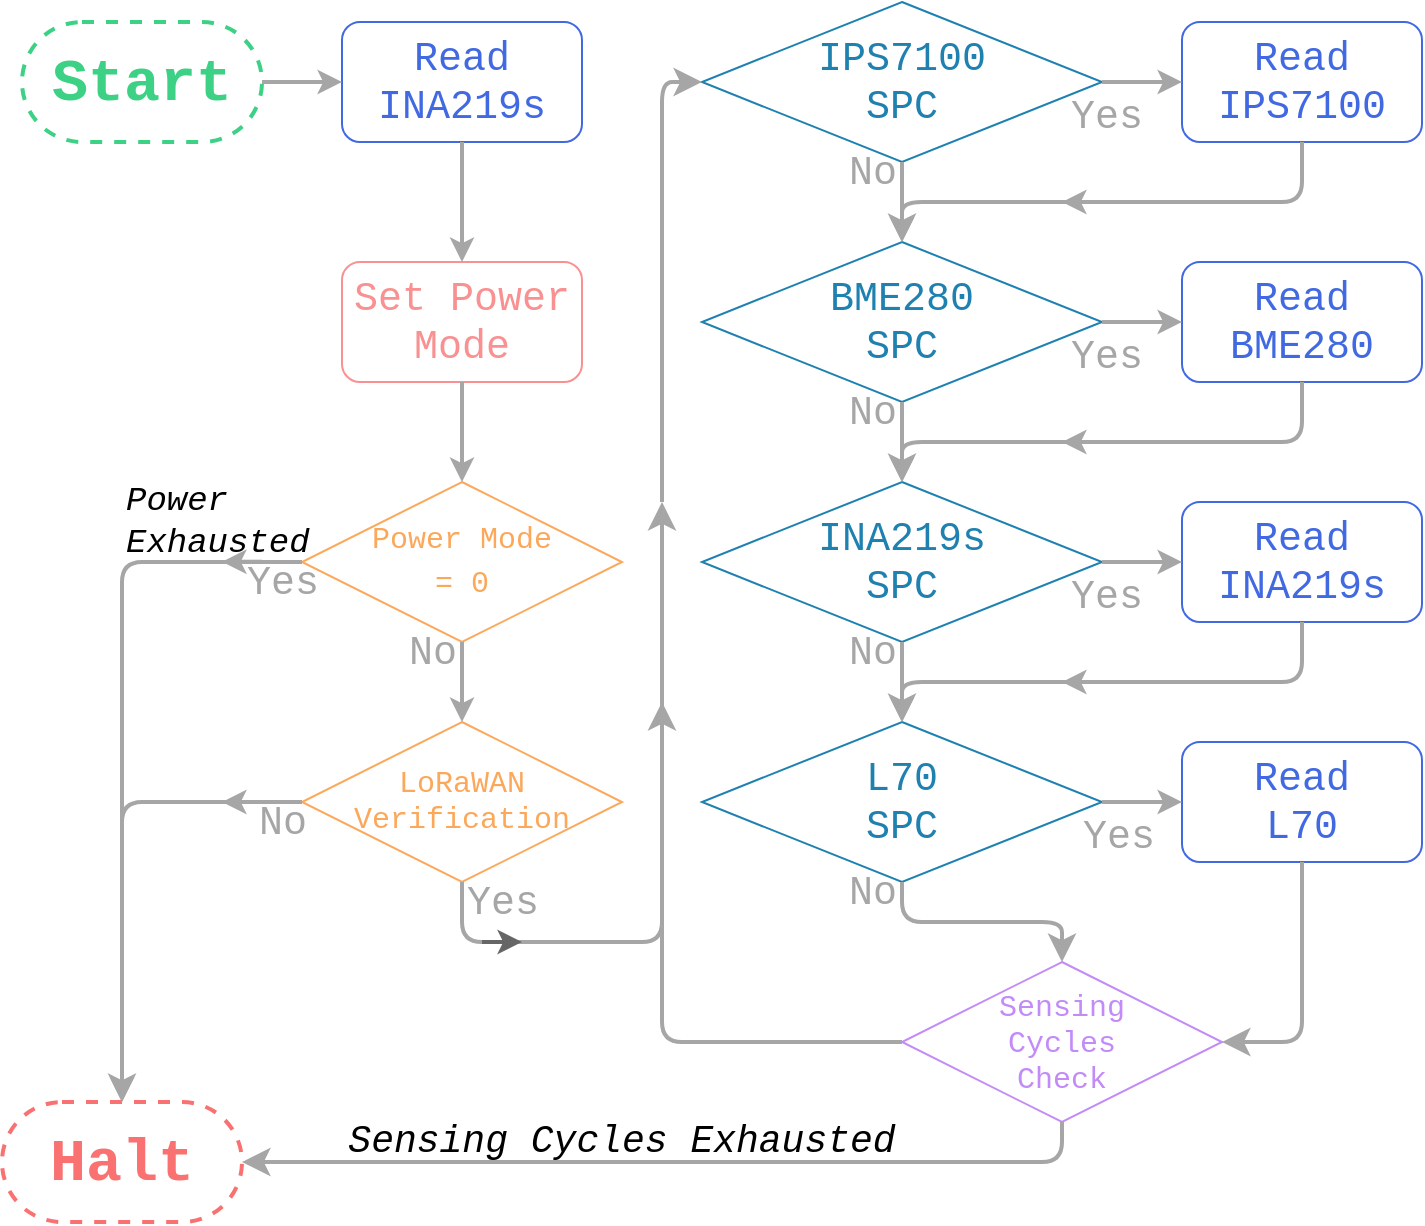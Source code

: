 <mxfile version="24.8.4">
  <diagram name="Page-1" id="m-hdq2T-ttEnODXYo0wn">
    <mxGraphModel dx="1506" dy="963" grid="1" gridSize="10" guides="1" tooltips="1" connect="1" arrows="1" fold="1" page="1" pageScale="1" pageWidth="1169" pageHeight="827" math="0" shadow="0">
      <root>
        <mxCell id="0" />
        <mxCell id="1" parent="0" />
        <mxCell id="Z7rAsoOcoWFiMxSJse_U-8" value="&lt;font face=&quot;Courier New&quot; style=&quot;font-size: 20px;&quot;&gt;No&lt;/font&gt;" style="edgeLabel;html=1;align=center;verticalAlign=middle;resizable=0;points=[];fontColor=#A6A6A6;" parent="1" vertex="1" connectable="0">
          <mxGeometry x="240" y="360.002" as="geometry">
            <mxPoint x="5" y="5" as="offset" />
          </mxGeometry>
        </mxCell>
        <mxCell id="Z7rAsoOcoWFiMxSJse_U-3" value="&lt;font face=&quot;Courier New&quot; style=&quot;font-size: 20px;&quot;&gt;No&lt;/font&gt;" style="edgeLabel;html=1;align=center;verticalAlign=middle;resizable=0;points=[];fontColor=#A6A6A6;" parent="1" vertex="1" connectable="0">
          <mxGeometry x="460" y="120.002" as="geometry">
            <mxPoint x="5" y="5" as="offset" />
          </mxGeometry>
        </mxCell>
        <mxCell id="Z7rAsoOcoWFiMxSJse_U-2" value="&lt;font face=&quot;Courier New&quot; style=&quot;font-size: 20px;&quot;&gt;No&lt;/font&gt;" style="edgeLabel;html=1;align=center;verticalAlign=middle;resizable=0;points=[];fontColor=#A6A6A6;" parent="1" vertex="1" connectable="0">
          <mxGeometry x="460" y="240.002" as="geometry">
            <mxPoint x="5" y="5" as="offset" />
          </mxGeometry>
        </mxCell>
        <mxCell id="Z7rAsoOcoWFiMxSJse_U-1" value="&lt;font face=&quot;Courier New&quot; style=&quot;font-size: 20px;&quot;&gt;No&lt;/font&gt;" style="edgeLabel;html=1;align=center;verticalAlign=middle;resizable=0;points=[];fontColor=#A6A6A6;" parent="1" vertex="1" connectable="0">
          <mxGeometry x="460" y="360.002" as="geometry">
            <mxPoint x="5" y="5" as="offset" />
          </mxGeometry>
        </mxCell>
        <mxCell id="mAioPvJ35c6o3KTTYfeK-92" value="&lt;font face=&quot;Courier New&quot; style=&quot;font-size: 20px;&quot;&gt;No&lt;/font&gt;" style="edgeLabel;html=1;align=center;verticalAlign=middle;resizable=0;points=[];fontColor=#A6A6A6;" parent="1" vertex="1" connectable="0">
          <mxGeometry x="460" y="480.002" as="geometry">
            <mxPoint x="5" y="5" as="offset" />
          </mxGeometry>
        </mxCell>
        <mxCell id="mAioPvJ35c6o3KTTYfeK-108" value="&lt;span style=&quot;font-family: &amp;quot;Courier New&amp;quot;; font-size: 20px;&quot;&gt;Yes&lt;/span&gt;" style="edgeLabel;html=1;align=center;verticalAlign=middle;resizable=0;points=[];fontColor=#A6A6A6;" parent="1" vertex="1" connectable="0">
          <mxGeometry x="280" y="490.002" as="geometry" />
        </mxCell>
        <mxCell id="mAioPvJ35c6o3KTTYfeK-102" value="&lt;span style=&quot;font-family: &amp;quot;Courier New&amp;quot;; font-size: 20px;&quot;&gt;No&lt;/span&gt;" style="edgeLabel;html=1;align=center;verticalAlign=middle;resizable=0;points=[];fontColor=#A6A6A6;" parent="1" vertex="1" connectable="0">
          <mxGeometry x="170" y="450.002" as="geometry" />
        </mxCell>
        <mxCell id="mAioPvJ35c6o3KTTYfeK-101" value="&lt;span style=&quot;font-family: &amp;quot;Courier New&amp;quot;; font-size: 20px;&quot;&gt;Yes&lt;/span&gt;" style="edgeLabel;html=1;align=center;verticalAlign=middle;resizable=0;points=[];fontColor=#A6A6A6;" parent="1" vertex="1" connectable="0">
          <mxGeometry x="170" y="330.002" as="geometry" />
        </mxCell>
        <mxCell id="mAioPvJ35c6o3KTTYfeK-96" value="&lt;font face=&quot;Courier New&quot; style=&quot;font-size: 20px;&quot;&gt;Yes&lt;/font&gt;" style="edgeLabel;html=1;align=center;verticalAlign=middle;resizable=0;points=[];fontColor=#A6A6A6;" parent="1" vertex="1" connectable="0">
          <mxGeometry x="584" y="350.002" as="geometry">
            <mxPoint x="-2" y="-13" as="offset" />
          </mxGeometry>
        </mxCell>
        <mxCell id="mAioPvJ35c6o3KTTYfeK-95" value="&lt;font face=&quot;Courier New&quot; style=&quot;font-size: 20px;&quot;&gt;Yes&lt;/font&gt;" style="edgeLabel;html=1;align=center;verticalAlign=middle;resizable=0;points=[];fontColor=#A6A6A6;" parent="1" vertex="1" connectable="0">
          <mxGeometry x="584" y="230.002" as="geometry">
            <mxPoint x="-2" y="-13" as="offset" />
          </mxGeometry>
        </mxCell>
        <mxCell id="mAioPvJ35c6o3KTTYfeK-94" value="&lt;font face=&quot;Courier New&quot; style=&quot;font-size: 20px;&quot;&gt;Yes&lt;/font&gt;" style="edgeLabel;html=1;align=center;verticalAlign=middle;resizable=0;points=[];fontColor=#A6A6A6;" parent="1" vertex="1" connectable="0">
          <mxGeometry x="584" y="110.002" as="geometry">
            <mxPoint x="-2" y="-13" as="offset" />
          </mxGeometry>
        </mxCell>
        <mxCell id="mAioPvJ35c6o3KTTYfeK-2" value="&lt;font color=&quot;#3cd184&quot; size=&quot;1&quot; face=&quot;Courier New&quot;&gt;&lt;b style=&quot;font-size: 30px;&quot;&gt;Start&lt;/b&gt;&lt;/font&gt;" style="rounded=1;whiteSpace=wrap;html=1;arcSize=50;strokeColor=#3CD184;dashed=1;strokeWidth=2;" parent="1" vertex="1">
          <mxGeometry x="40" y="50" width="120" height="60" as="geometry" />
        </mxCell>
        <mxCell id="mAioPvJ35c6o3KTTYfeK-4" value="&lt;font color=&quot;#4169e1&quot; face=&quot;Courier New&quot; style=&quot;font-size: 20px;&quot;&gt;Read INA219s&lt;/font&gt;" style="rounded=1;whiteSpace=wrap;html=1;strokeColor=#4169E1;" parent="1" vertex="1">
          <mxGeometry x="200" y="50" width="120" height="60" as="geometry" />
        </mxCell>
        <mxCell id="mAioPvJ35c6o3KTTYfeK-5" value="&lt;span style=&quot;font-family: &amp;quot;Courier New&amp;quot;; font-size: 20px; background-color: rgb(255, 255, 255);&quot;&gt;&lt;font color=&quot;#f99192&quot;&gt;Set Power Mode&lt;/font&gt;&lt;/span&gt;" style="rounded=1;whiteSpace=wrap;html=1;fillColor=#FFFFFF;strokeColor=#f99192;" parent="1" vertex="1">
          <mxGeometry x="200" y="170" width="120" height="60" as="geometry" />
        </mxCell>
        <mxCell id="mAioPvJ35c6o3KTTYfeK-17" value="&lt;font color=&quot;#f97171&quot; size=&quot;1&quot; face=&quot;Courier New&quot;&gt;&lt;b style=&quot;font-size: 30px;&quot;&gt;Halt&lt;/b&gt;&lt;/font&gt;" style="rounded=1;whiteSpace=wrap;html=1;arcSize=50;strokeColor=#F97171;dashed=1;strokeWidth=2;" parent="1" vertex="1">
          <mxGeometry x="30" y="590" width="120" height="60" as="geometry" />
        </mxCell>
        <mxCell id="mAioPvJ35c6o3KTTYfeK-20" value="&lt;font color=&quot;#fba85b&quot; style=&quot;font-size: 16px;&quot; face=&quot;Courier New&quot;&gt;&lt;span style=&quot;font-size: 15px;&quot;&gt;Power Mode&lt;/span&gt;&lt;/font&gt;&lt;div style=&quot;font-size: 16px;&quot;&gt;&lt;font color=&quot;#fba85b&quot; style=&quot;font-size: 16px;&quot; face=&quot;Courier New&quot;&gt;&lt;span style=&quot;font-size: 15px;&quot;&gt;= 0&lt;/span&gt;&lt;/font&gt;&lt;/div&gt;" style="rhombus;whiteSpace=wrap;html=1;align=center;strokeColor=#FBA85B;" parent="1" vertex="1">
          <mxGeometry x="180" y="280" width="160" height="80" as="geometry" />
        </mxCell>
        <mxCell id="mAioPvJ35c6o3KTTYfeK-23" value="&lt;span style=&quot;font-family: &amp;quot;Courier New&amp;quot;; font-size: 20px;&quot;&gt;&lt;font color=&quot;#1e81b0&quot;&gt;BME280&lt;/font&gt;&lt;/span&gt;&lt;div&gt;&lt;span style=&quot;font-family: &amp;quot;Courier New&amp;quot;; font-size: 20px;&quot;&gt;&lt;font color=&quot;#1e81b0&quot;&gt;SPC&lt;/font&gt;&lt;/span&gt;&lt;/div&gt;" style="rhombus;whiteSpace=wrap;html=1;strokeColor=#1e81b0;" parent="1" vertex="1">
          <mxGeometry x="380" y="160" width="200" height="80" as="geometry" />
        </mxCell>
        <mxCell id="mAioPvJ35c6o3KTTYfeK-27" value="&lt;span style=&quot;font-family: &amp;quot;Courier New&amp;quot;; font-size: 20px;&quot;&gt;&lt;font color=&quot;#1e81b0&quot;&gt;IPS7100&lt;/font&gt;&lt;/span&gt;&lt;div&gt;&lt;span style=&quot;font-family: &amp;quot;Courier New&amp;quot;; font-size: 20px;&quot;&gt;&lt;font color=&quot;#1e81b0&quot;&gt;SPC&lt;/font&gt;&lt;/span&gt;&lt;/div&gt;" style="rhombus;whiteSpace=wrap;html=1;strokeColor=#1e81b0;" parent="1" vertex="1">
          <mxGeometry x="380" y="40" width="200" height="80" as="geometry" />
        </mxCell>
        <mxCell id="mAioPvJ35c6o3KTTYfeK-28" value="&lt;span style=&quot;font-family: &amp;quot;Courier New&amp;quot;; font-size: 20px;&quot;&gt;&lt;font color=&quot;#1e81b0&quot;&gt;INA219s&lt;/font&gt;&lt;/span&gt;&lt;div&gt;&lt;div&gt;&lt;span style=&quot;font-family: &amp;quot;Courier New&amp;quot;; font-size: 20px;&quot;&gt;&lt;font color=&quot;#1e81b0&quot;&gt;SPC&lt;/font&gt;&lt;/span&gt;&lt;/div&gt;&lt;/div&gt;" style="rhombus;whiteSpace=wrap;html=1;strokeColor=#1e81b0;" parent="1" vertex="1">
          <mxGeometry x="380" y="280" width="200" height="80" as="geometry" />
        </mxCell>
        <mxCell id="mAioPvJ35c6o3KTTYfeK-29" value="&lt;span style=&quot;font-family: &amp;quot;Courier New&amp;quot;; font-size: 20px;&quot;&gt;&lt;font color=&quot;#1e81b0&quot;&gt;L70&lt;/font&gt;&lt;/span&gt;&lt;div&gt;&lt;span style=&quot;font-family: &amp;quot;Courier New&amp;quot;; font-size: 20px;&quot;&gt;&lt;font color=&quot;#1e81b0&quot;&gt;SPC&lt;/font&gt;&lt;/span&gt;&lt;/div&gt;" style="rhombus;whiteSpace=wrap;html=1;strokeColor=#1e81b0;" parent="1" vertex="1">
          <mxGeometry x="380" y="400" width="200" height="80" as="geometry" />
        </mxCell>
        <mxCell id="mAioPvJ35c6o3KTTYfeK-31" value="&lt;font color=&quot;#4169e1&quot; face=&quot;Courier New&quot; style=&quot;font-size: 20px;&quot;&gt;Read IPS7100&lt;/font&gt;" style="rounded=1;whiteSpace=wrap;html=1;strokeColor=#4169E1;" parent="1" vertex="1">
          <mxGeometry x="620" y="50" width="120" height="60" as="geometry" />
        </mxCell>
        <mxCell id="mAioPvJ35c6o3KTTYfeK-32" value="&lt;font color=&quot;#4169e1&quot; face=&quot;Courier New&quot; style=&quot;font-size: 20px;&quot;&gt;Read BME280&lt;/font&gt;" style="rounded=1;whiteSpace=wrap;html=1;strokeColor=#4169E1;" parent="1" vertex="1">
          <mxGeometry x="620" y="170" width="120" height="60" as="geometry" />
        </mxCell>
        <mxCell id="mAioPvJ35c6o3KTTYfeK-33" value="&lt;font color=&quot;#4169e1&quot; face=&quot;Courier New&quot; style=&quot;font-size: 20px;&quot;&gt;Read INA219s&lt;/font&gt;" style="rounded=1;whiteSpace=wrap;html=1;strokeColor=#4169E1;" parent="1" vertex="1">
          <mxGeometry x="620" y="290" width="120" height="60" as="geometry" />
        </mxCell>
        <mxCell id="mAioPvJ35c6o3KTTYfeK-34" value="&lt;font color=&quot;#4169e1&quot; face=&quot;Courier New&quot; style=&quot;font-size: 20px;&quot;&gt;Read&lt;/font&gt;&lt;div&gt;&lt;font color=&quot;#4169e1&quot; face=&quot;Courier New&quot; style=&quot;font-size: 20px;&quot;&gt;L70&lt;/font&gt;&lt;/div&gt;" style="rounded=1;whiteSpace=wrap;html=1;strokeColor=#4169E1;" parent="1" vertex="1">
          <mxGeometry x="620" y="410" width="120" height="60" as="geometry" />
        </mxCell>
        <mxCell id="mAioPvJ35c6o3KTTYfeK-37" value="&lt;font style=&quot;font-size: 15px;&quot;&gt;&lt;font color=&quot;#c28bf8&quot; face=&quot;Courier New&quot; style=&quot;font-size: 15px;&quot;&gt;Sensing&lt;/font&gt;&lt;/font&gt;&lt;div&gt;&lt;font color=&quot;#c28bf8&quot; face=&quot;Courier New&quot;&gt;&lt;span style=&quot;font-size: 15px;&quot;&gt;Cycles&lt;/span&gt;&lt;/font&gt;&lt;/div&gt;&lt;div&gt;&lt;font color=&quot;#c28bf8&quot; face=&quot;Courier New&quot;&gt;&lt;span style=&quot;font-size: 15px;&quot;&gt;Check&lt;/span&gt;&lt;/font&gt;&lt;/div&gt;" style="rhombus;whiteSpace=wrap;html=1;align=center;strokeColor=#C28BF8;fillColor=#FFFFFF;" parent="1" vertex="1">
          <mxGeometry x="480" y="520" width="160" height="80" as="geometry" />
        </mxCell>
        <mxCell id="mAioPvJ35c6o3KTTYfeK-39" value="&lt;font color=&quot;#fba85b&quot; face=&quot;Courier New&quot;&gt;&lt;span style=&quot;font-size: 15px;&quot;&gt;LoRaWAN&lt;/span&gt;&lt;/font&gt;&lt;div&gt;&lt;font color=&quot;#fba85b&quot; face=&quot;Courier New&quot;&gt;&lt;span style=&quot;font-size: 15px;&quot;&gt;Verification&lt;/span&gt;&lt;/font&gt;&lt;/div&gt;" style="rhombus;whiteSpace=wrap;html=1;align=center;strokeColor=#FBA85B;" parent="1" vertex="1">
          <mxGeometry x="180" y="400" width="160" height="80" as="geometry" />
        </mxCell>
        <mxCell id="mAioPvJ35c6o3KTTYfeK-40" value="" style="endArrow=classic;html=1;rounded=0;exitX=1;exitY=0.5;exitDx=0;exitDy=0;entryX=0;entryY=0.5;entryDx=0;entryDy=0;strokeColor=#A6A6A6;strokeWidth=2;" parent="1" source="mAioPvJ35c6o3KTTYfeK-2" target="mAioPvJ35c6o3KTTYfeK-4" edge="1">
          <mxGeometry width="50" height="50" relative="1" as="geometry">
            <mxPoint x="560" y="340" as="sourcePoint" />
            <mxPoint x="610" y="290" as="targetPoint" />
          </mxGeometry>
        </mxCell>
        <mxCell id="mAioPvJ35c6o3KTTYfeK-41" value="" style="endArrow=classic;html=1;rounded=0;exitX=0.5;exitY=1;exitDx=0;exitDy=0;entryX=0.5;entryY=0;entryDx=0;entryDy=0;fontColor=#999999;strokeColor=#A6A6A6;strokeWidth=2;" parent="1" source="mAioPvJ35c6o3KTTYfeK-4" target="mAioPvJ35c6o3KTTYfeK-5" edge="1">
          <mxGeometry width="50" height="50" relative="1" as="geometry">
            <mxPoint x="170" y="90" as="sourcePoint" />
            <mxPoint x="210" y="90" as="targetPoint" />
            <Array as="points">
              <mxPoint x="260" y="140" />
            </Array>
          </mxGeometry>
        </mxCell>
        <mxCell id="mAioPvJ35c6o3KTTYfeK-42" value="" style="endArrow=classic;html=1;rounded=0;exitX=0.5;exitY=1;exitDx=0;exitDy=0;entryX=0.5;entryY=0;entryDx=0;entryDy=0;fontColor=#999999;strokeColor=#A6A6A6;strokeWidth=2;" parent="1" source="mAioPvJ35c6o3KTTYfeK-5" target="mAioPvJ35c6o3KTTYfeK-20" edge="1">
          <mxGeometry width="50" height="50" relative="1" as="geometry">
            <mxPoint x="270" y="120" as="sourcePoint" />
            <mxPoint x="270" y="180" as="targetPoint" />
          </mxGeometry>
        </mxCell>
        <mxCell id="mAioPvJ35c6o3KTTYfeK-47" value="" style="endArrow=classic;html=1;rounded=1;exitX=0;exitY=0.5;exitDx=0;exitDy=0;entryX=0.5;entryY=0;entryDx=0;entryDy=0;curved=0;strokeColor=#A6A6A6;strokeWidth=2;fontColor=#666666;" parent="1" source="mAioPvJ35c6o3KTTYfeK-39" target="mAioPvJ35c6o3KTTYfeK-17" edge="1">
          <mxGeometry width="50" height="50" relative="1" as="geometry">
            <mxPoint x="100" y="400" as="sourcePoint" />
            <mxPoint x="150" y="350" as="targetPoint" />
            <Array as="points">
              <mxPoint x="90" y="440" />
            </Array>
          </mxGeometry>
        </mxCell>
        <mxCell id="mAioPvJ35c6o3KTTYfeK-54" value="" style="endArrow=classic;html=1;rounded=0;exitX=0.5;exitY=1;exitDx=0;exitDy=0;entryX=0.5;entryY=0;entryDx=0;entryDy=0;fontColor=#666666;strokeColor=#A6A6A6;strokeWidth=2;" parent="1" source="mAioPvJ35c6o3KTTYfeK-20" target="mAioPvJ35c6o3KTTYfeK-39" edge="1">
          <mxGeometry width="50" height="50" relative="1" as="geometry">
            <mxPoint x="560" y="340" as="sourcePoint" />
            <mxPoint x="610" y="290" as="targetPoint" />
          </mxGeometry>
        </mxCell>
        <mxCell id="mAioPvJ35c6o3KTTYfeK-56" value="" style="edgeStyle=elbowEdgeStyle;elbow=vertical;endArrow=classic;html=1;rounded=1;endSize=8;startSize=8;exitX=0.5;exitY=1;exitDx=0;exitDy=0;curved=0;fontColor=#666666;strokeColor=#A6A6A6;strokeWidth=2;" parent="1" source="mAioPvJ35c6o3KTTYfeK-39" edge="1">
          <mxGeometry width="50" height="50" relative="1" as="geometry">
            <mxPoint x="240" y="470" as="sourcePoint" />
            <mxPoint x="360" y="290" as="targetPoint" />
            <Array as="points">
              <mxPoint x="310" y="510" />
            </Array>
          </mxGeometry>
        </mxCell>
        <mxCell id="mAioPvJ35c6o3KTTYfeK-57" value="" style="edgeStyle=segmentEdgeStyle;endArrow=classic;html=1;curved=0;rounded=1;endSize=8;startSize=8;entryX=0;entryY=0.5;entryDx=0;entryDy=0;strokeColor=#A6A6A6;strokeWidth=2;fontColor=#666666;" parent="1" target="mAioPvJ35c6o3KTTYfeK-27" edge="1">
          <mxGeometry width="50" height="50" relative="1" as="geometry">
            <mxPoint x="360" y="290" as="sourcePoint" />
            <mxPoint x="400" y="130" as="targetPoint" />
            <Array as="points">
              <mxPoint x="360" y="80" />
            </Array>
          </mxGeometry>
        </mxCell>
        <mxCell id="mAioPvJ35c6o3KTTYfeK-60" value="" style="edgeStyle=segmentEdgeStyle;endArrow=classic;html=1;curved=0;rounded=1;endSize=8;startSize=8;exitX=0;exitY=0.5;exitDx=0;exitDy=0;entryX=0.5;entryY=0;entryDx=0;entryDy=0;strokeColor=#A6A6A6;fontColor=#666666;strokeWidth=2;" parent="1" source="mAioPvJ35c6o3KTTYfeK-20" target="mAioPvJ35c6o3KTTYfeK-17" edge="1">
          <mxGeometry width="50" height="50" relative="1" as="geometry">
            <mxPoint x="560" y="340" as="sourcePoint" />
            <mxPoint x="610" y="290" as="targetPoint" />
            <Array as="points">
              <mxPoint x="90" y="320" />
            </Array>
          </mxGeometry>
        </mxCell>
        <mxCell id="mAioPvJ35c6o3KTTYfeK-66" value="" style="endArrow=classic;html=1;rounded=0;strokeColor=#A6A6A6;fontColor=#666666;strokeWidth=2;" parent="1" edge="1">
          <mxGeometry width="50" height="50" relative="1" as="geometry">
            <mxPoint x="160" y="319.86" as="sourcePoint" />
            <mxPoint x="140" y="319.86" as="targetPoint" />
          </mxGeometry>
        </mxCell>
        <mxCell id="mAioPvJ35c6o3KTTYfeK-68" value="" style="endArrow=classic;html=1;rounded=0;fontColor=#666666;strokeColor=#A6A6A6;strokeWidth=2;" parent="1" edge="1">
          <mxGeometry width="50" height="50" relative="1" as="geometry">
            <mxPoint x="160" y="440" as="sourcePoint" />
            <mxPoint x="140" y="440" as="targetPoint" />
          </mxGeometry>
        </mxCell>
        <mxCell id="mAioPvJ35c6o3KTTYfeK-70" value="" style="endArrow=classic;html=1;rounded=0;strokeWidth=2;strokeColor=#666666;" parent="1" edge="1">
          <mxGeometry width="50" height="50" relative="1" as="geometry">
            <mxPoint x="270" y="510" as="sourcePoint" />
            <mxPoint x="290" y="510" as="targetPoint" />
          </mxGeometry>
        </mxCell>
        <mxCell id="mAioPvJ35c6o3KTTYfeK-71" value="" style="endArrow=classic;html=1;rounded=0;exitX=0.5;exitY=1;exitDx=0;exitDy=0;entryX=0.5;entryY=0;entryDx=0;entryDy=0;fontColor=#666666;strokeWidth=2;strokeColor=#A6A6A6;" parent="1" edge="1">
          <mxGeometry width="50" height="50" relative="1" as="geometry">
            <mxPoint x="480" y="360" as="sourcePoint" />
            <mxPoint x="480" y="400" as="targetPoint" />
          </mxGeometry>
        </mxCell>
        <mxCell id="mAioPvJ35c6o3KTTYfeK-73" value="" style="endArrow=classic;html=1;rounded=0;exitX=0.5;exitY=1;exitDx=0;exitDy=0;entryX=0.5;entryY=0;entryDx=0;entryDy=0;strokeColor=#A6A6A6;strokeWidth=2;fontColor=#666666;" parent="1" source="mAioPvJ35c6o3KTTYfeK-23" target="mAioPvJ35c6o3KTTYfeK-28" edge="1">
          <mxGeometry width="50" height="50" relative="1" as="geometry">
            <mxPoint x="490" y="240" as="sourcePoint" />
            <mxPoint x="490" y="280" as="targetPoint" />
          </mxGeometry>
        </mxCell>
        <mxCell id="mAioPvJ35c6o3KTTYfeK-75" value="" style="endArrow=classic;html=1;rounded=0;exitX=0.5;exitY=1;exitDx=0;exitDy=0;entryX=0.5;entryY=0;entryDx=0;entryDy=0;strokeColor=#A6A6A6;strokeWidth=2;fontColor=#666666;" parent="1" edge="1">
          <mxGeometry width="50" height="50" relative="1" as="geometry">
            <mxPoint x="480" y="120" as="sourcePoint" />
            <mxPoint x="480" y="160" as="targetPoint" />
          </mxGeometry>
        </mxCell>
        <mxCell id="mAioPvJ35c6o3KTTYfeK-77" value="" style="edgeStyle=elbowEdgeStyle;elbow=vertical;endArrow=classic;html=1;curved=0;rounded=1;endSize=8;startSize=8;exitX=0.5;exitY=1;exitDx=0;exitDy=0;flowAnimation=0;shadow=0;strokeColor=#A6A6A6;strokeWidth=2;fontColor=#A6A6A6;" parent="1" source="mAioPvJ35c6o3KTTYfeK-31" edge="1">
          <mxGeometry width="50" height="50" relative="1" as="geometry">
            <mxPoint x="780" y="190" as="sourcePoint" />
            <mxPoint x="480" y="160" as="targetPoint" />
            <Array as="points">
              <mxPoint x="580" y="140" />
            </Array>
          </mxGeometry>
        </mxCell>
        <mxCell id="mAioPvJ35c6o3KTTYfeK-78" value="" style="edgeStyle=elbowEdgeStyle;elbow=vertical;endArrow=classic;html=1;curved=0;rounded=1;endSize=8;startSize=8;exitX=0.5;exitY=1;exitDx=0;exitDy=0;entryX=0.5;entryY=0;entryDx=0;entryDy=0;strokeColor=#A6A6A6;strokeWidth=2;fontColor=#A6A6A6;" parent="1" source="mAioPvJ35c6o3KTTYfeK-32" target="mAioPvJ35c6o3KTTYfeK-28" edge="1">
          <mxGeometry width="50" height="50" relative="1" as="geometry">
            <mxPoint x="660" y="210" as="sourcePoint" />
            <mxPoint x="480" y="268" as="targetPoint" />
            <Array as="points">
              <mxPoint x="570" y="260" />
              <mxPoint x="560" y="240" />
            </Array>
          </mxGeometry>
        </mxCell>
        <mxCell id="mAioPvJ35c6o3KTTYfeK-79" value="" style="edgeStyle=elbowEdgeStyle;elbow=vertical;endArrow=classic;html=1;curved=0;rounded=1;endSize=8;startSize=8;exitX=0.5;exitY=1;exitDx=0;exitDy=0;entryX=0.5;entryY=0;entryDx=0;entryDy=0;strokeColor=#A6A6A6;strokeWidth=2;fontColor=#666666;" parent="1" source="mAioPvJ35c6o3KTTYfeK-33" target="mAioPvJ35c6o3KTTYfeK-29" edge="1">
          <mxGeometry width="50" height="50" relative="1" as="geometry">
            <mxPoint x="660" y="330" as="sourcePoint" />
            <mxPoint x="480" y="400" as="targetPoint" />
            <Array as="points">
              <mxPoint x="570" y="380" />
              <mxPoint x="560" y="360" />
            </Array>
          </mxGeometry>
        </mxCell>
        <mxCell id="mAioPvJ35c6o3KTTYfeK-81" value="" style="endArrow=classic;html=1;rounded=0;strokeWidth=2;strokeColor=#A6A6A6;" parent="1" edge="1">
          <mxGeometry width="50" height="50" relative="1" as="geometry">
            <mxPoint x="600" y="140" as="sourcePoint" />
            <mxPoint x="560" y="140" as="targetPoint" />
          </mxGeometry>
        </mxCell>
        <mxCell id="mAioPvJ35c6o3KTTYfeK-82" value="" style="endArrow=classic;html=1;rounded=0;strokeWidth=2;strokeColor=#A6A6A6;" parent="1" edge="1">
          <mxGeometry width="50" height="50" relative="1" as="geometry">
            <mxPoint x="600" y="260" as="sourcePoint" />
            <mxPoint x="560" y="260" as="targetPoint" />
          </mxGeometry>
        </mxCell>
        <mxCell id="mAioPvJ35c6o3KTTYfeK-83" value="" style="endArrow=classic;html=1;rounded=0;fontColor=#666666;strokeWidth=2;strokeColor=#A6A6A6;" parent="1" edge="1">
          <mxGeometry width="50" height="50" relative="1" as="geometry">
            <mxPoint x="600" y="380" as="sourcePoint" />
            <mxPoint x="560" y="380" as="targetPoint" />
          </mxGeometry>
        </mxCell>
        <mxCell id="mAioPvJ35c6o3KTTYfeK-84" value="" style="endArrow=classic;html=1;rounded=0;entryX=0;entryY=0.5;entryDx=0;entryDy=0;exitX=1;exitY=0.5;exitDx=0;exitDy=0;strokeColor=#A6A6A6;strokeWidth=2;fontColor=#666666;" parent="1" source="mAioPvJ35c6o3KTTYfeK-27" target="mAioPvJ35c6o3KTTYfeK-31" edge="1">
          <mxGeometry width="50" height="50" relative="1" as="geometry">
            <mxPoint x="620" y="280" as="sourcePoint" />
            <mxPoint x="580" y="280" as="targetPoint" />
          </mxGeometry>
        </mxCell>
        <mxCell id="mAioPvJ35c6o3KTTYfeK-85" value="" style="endArrow=classic;html=1;rounded=0;exitX=1;exitY=0.5;exitDx=0;exitDy=0;entryX=0;entryY=0.5;entryDx=0;entryDy=0;strokeWidth=2;strokeColor=#A6A6A6;" parent="1" source="mAioPvJ35c6o3KTTYfeK-23" target="mAioPvJ35c6o3KTTYfeK-32" edge="1">
          <mxGeometry width="50" height="50" relative="1" as="geometry">
            <mxPoint x="630" y="290" as="sourcePoint" />
            <mxPoint x="590" y="290" as="targetPoint" />
          </mxGeometry>
        </mxCell>
        <mxCell id="mAioPvJ35c6o3KTTYfeK-86" value="" style="endArrow=classic;html=1;rounded=0;exitX=1;exitY=0.5;exitDx=0;exitDy=0;entryX=0;entryY=0.5;entryDx=0;entryDy=0;strokeColor=#A6A6A6;strokeWidth=2;fontColor=#666666;" parent="1" source="mAioPvJ35c6o3KTTYfeK-28" target="mAioPvJ35c6o3KTTYfeK-33" edge="1">
          <mxGeometry width="50" height="50" relative="1" as="geometry">
            <mxPoint x="640" y="300" as="sourcePoint" />
            <mxPoint x="600" y="300" as="targetPoint" />
          </mxGeometry>
        </mxCell>
        <mxCell id="mAioPvJ35c6o3KTTYfeK-87" value="" style="endArrow=classic;html=1;rounded=0;entryX=0;entryY=0.5;entryDx=0;entryDy=0;exitX=1;exitY=0.5;exitDx=0;exitDy=0;strokeColor=#A6A6A6;strokeWidth=2;fontColor=#666666;" parent="1" source="mAioPvJ35c6o3KTTYfeK-29" target="mAioPvJ35c6o3KTTYfeK-34" edge="1">
          <mxGeometry width="50" height="50" relative="1" as="geometry">
            <mxPoint x="590" y="440" as="sourcePoint" />
            <mxPoint x="610" y="310" as="targetPoint" />
          </mxGeometry>
        </mxCell>
        <mxCell id="mAioPvJ35c6o3KTTYfeK-89" value="" style="edgeStyle=elbowEdgeStyle;elbow=vertical;endArrow=classic;html=1;curved=0;rounded=1;endSize=8;startSize=8;exitX=0.5;exitY=1;exitDx=0;exitDy=0;entryX=1;entryY=0.5;entryDx=0;entryDy=0;strokeColor=#A6A6A6;strokeWidth=2;fontColor=#666666;" parent="1" source="mAioPvJ35c6o3KTTYfeK-34" target="mAioPvJ35c6o3KTTYfeK-37" edge="1">
          <mxGeometry width="50" height="50" relative="1" as="geometry">
            <mxPoint x="690" y="560" as="sourcePoint" />
            <mxPoint x="740" y="510" as="targetPoint" />
            <Array as="points">
              <mxPoint x="660" y="560" />
              <mxPoint x="660" y="540" />
            </Array>
          </mxGeometry>
        </mxCell>
        <mxCell id="mAioPvJ35c6o3KTTYfeK-90" value="" style="edgeStyle=elbowEdgeStyle;elbow=horizontal;endArrow=classic;html=1;curved=0;rounded=1;endSize=8;startSize=8;exitX=0.5;exitY=1;exitDx=0;exitDy=0;entryX=1;entryY=0.5;entryDx=0;entryDy=0;strokeColor=#A6A6A6;strokeWidth=2;fontColor=#666666;" parent="1" source="mAioPvJ35c6o3KTTYfeK-37" target="mAioPvJ35c6o3KTTYfeK-17" edge="1">
          <mxGeometry width="50" height="50" relative="1" as="geometry">
            <mxPoint x="330" y="660" as="sourcePoint" />
            <mxPoint x="380" y="610" as="targetPoint" />
            <Array as="points">
              <mxPoint x="560" y="620" />
            </Array>
          </mxGeometry>
        </mxCell>
        <mxCell id="mAioPvJ35c6o3KTTYfeK-91" value="" style="edgeStyle=elbowEdgeStyle;elbow=vertical;endArrow=classic;html=1;curved=0;rounded=1;endSize=8;startSize=8;exitX=0.5;exitY=1;exitDx=0;exitDy=0;entryX=0.5;entryY=0;entryDx=0;entryDy=0;strokeColor=#A6A6A6;strokeWidth=2;fontColor=#666666;" parent="1" source="mAioPvJ35c6o3KTTYfeK-29" target="mAioPvJ35c6o3KTTYfeK-37" edge="1">
          <mxGeometry width="50" height="50" relative="1" as="geometry">
            <mxPoint x="420" y="580" as="sourcePoint" />
            <mxPoint x="470" y="520" as="targetPoint" />
            <Array as="points" />
          </mxGeometry>
        </mxCell>
        <mxCell id="mAioPvJ35c6o3KTTYfeK-97" value="&lt;font face=&quot;Courier New&quot; style=&quot;font-size: 20px;&quot;&gt;Yes&lt;/font&gt;" style="edgeLabel;html=1;align=center;verticalAlign=middle;resizable=0;points=[];fontColor=#A6A6A6;" parent="1" vertex="1" connectable="0">
          <mxGeometry x="590" y="470.002" as="geometry">
            <mxPoint x="-2" y="-13" as="offset" />
          </mxGeometry>
        </mxCell>
        <mxCell id="mAioPvJ35c6o3KTTYfeK-103" value="" style="edgeStyle=segmentEdgeStyle;endArrow=classic;html=1;curved=0;rounded=1;endSize=8;startSize=8;exitX=0;exitY=0.5;exitDx=0;exitDy=0;fontColor=#666666;strokeColor=#A6A6A6;strokeWidth=2;" parent="1" source="mAioPvJ35c6o3KTTYfeK-37" edge="1">
          <mxGeometry width="50" height="50" relative="1" as="geometry">
            <mxPoint x="330" y="590" as="sourcePoint" />
            <mxPoint x="360" y="390" as="targetPoint" />
          </mxGeometry>
        </mxCell>
        <mxCell id="mAioPvJ35c6o3KTTYfeK-105" value="&lt;font size=&quot;1&quot; face=&quot;Courier New&quot; style=&quot;&quot;&gt;&lt;i style=&quot;font-size: 19px;&quot;&gt;Sensing Cycles Exhausted&lt;/i&gt;&lt;/font&gt;" style="text;html=1;align=center;verticalAlign=middle;whiteSpace=wrap;rounded=0;" parent="1" vertex="1">
          <mxGeometry x="180" y="600" width="320" height="20" as="geometry" />
        </mxCell>
        <mxCell id="Z7rAsoOcoWFiMxSJse_U-13" value="&lt;font face=&quot;Courier New&quot; style=&quot;font-size: 17px;&quot;&gt;&lt;i style=&quot;&quot;&gt;Power&lt;/i&gt;&lt;/font&gt;&lt;div style=&quot;font-size: 17px;&quot;&gt;&lt;font face=&quot;Courier New&quot; style=&quot;font-size: 17px;&quot;&gt;&lt;i style=&quot;&quot;&gt;Exhausted&lt;/i&gt;&lt;/font&gt;&lt;/div&gt;" style="text;html=1;align=left;verticalAlign=middle;whiteSpace=wrap;rounded=0;rotation=0;" parent="1" vertex="1">
          <mxGeometry x="90" y="280" width="110" height="40" as="geometry" />
        </mxCell>
      </root>
    </mxGraphModel>
  </diagram>
</mxfile>
